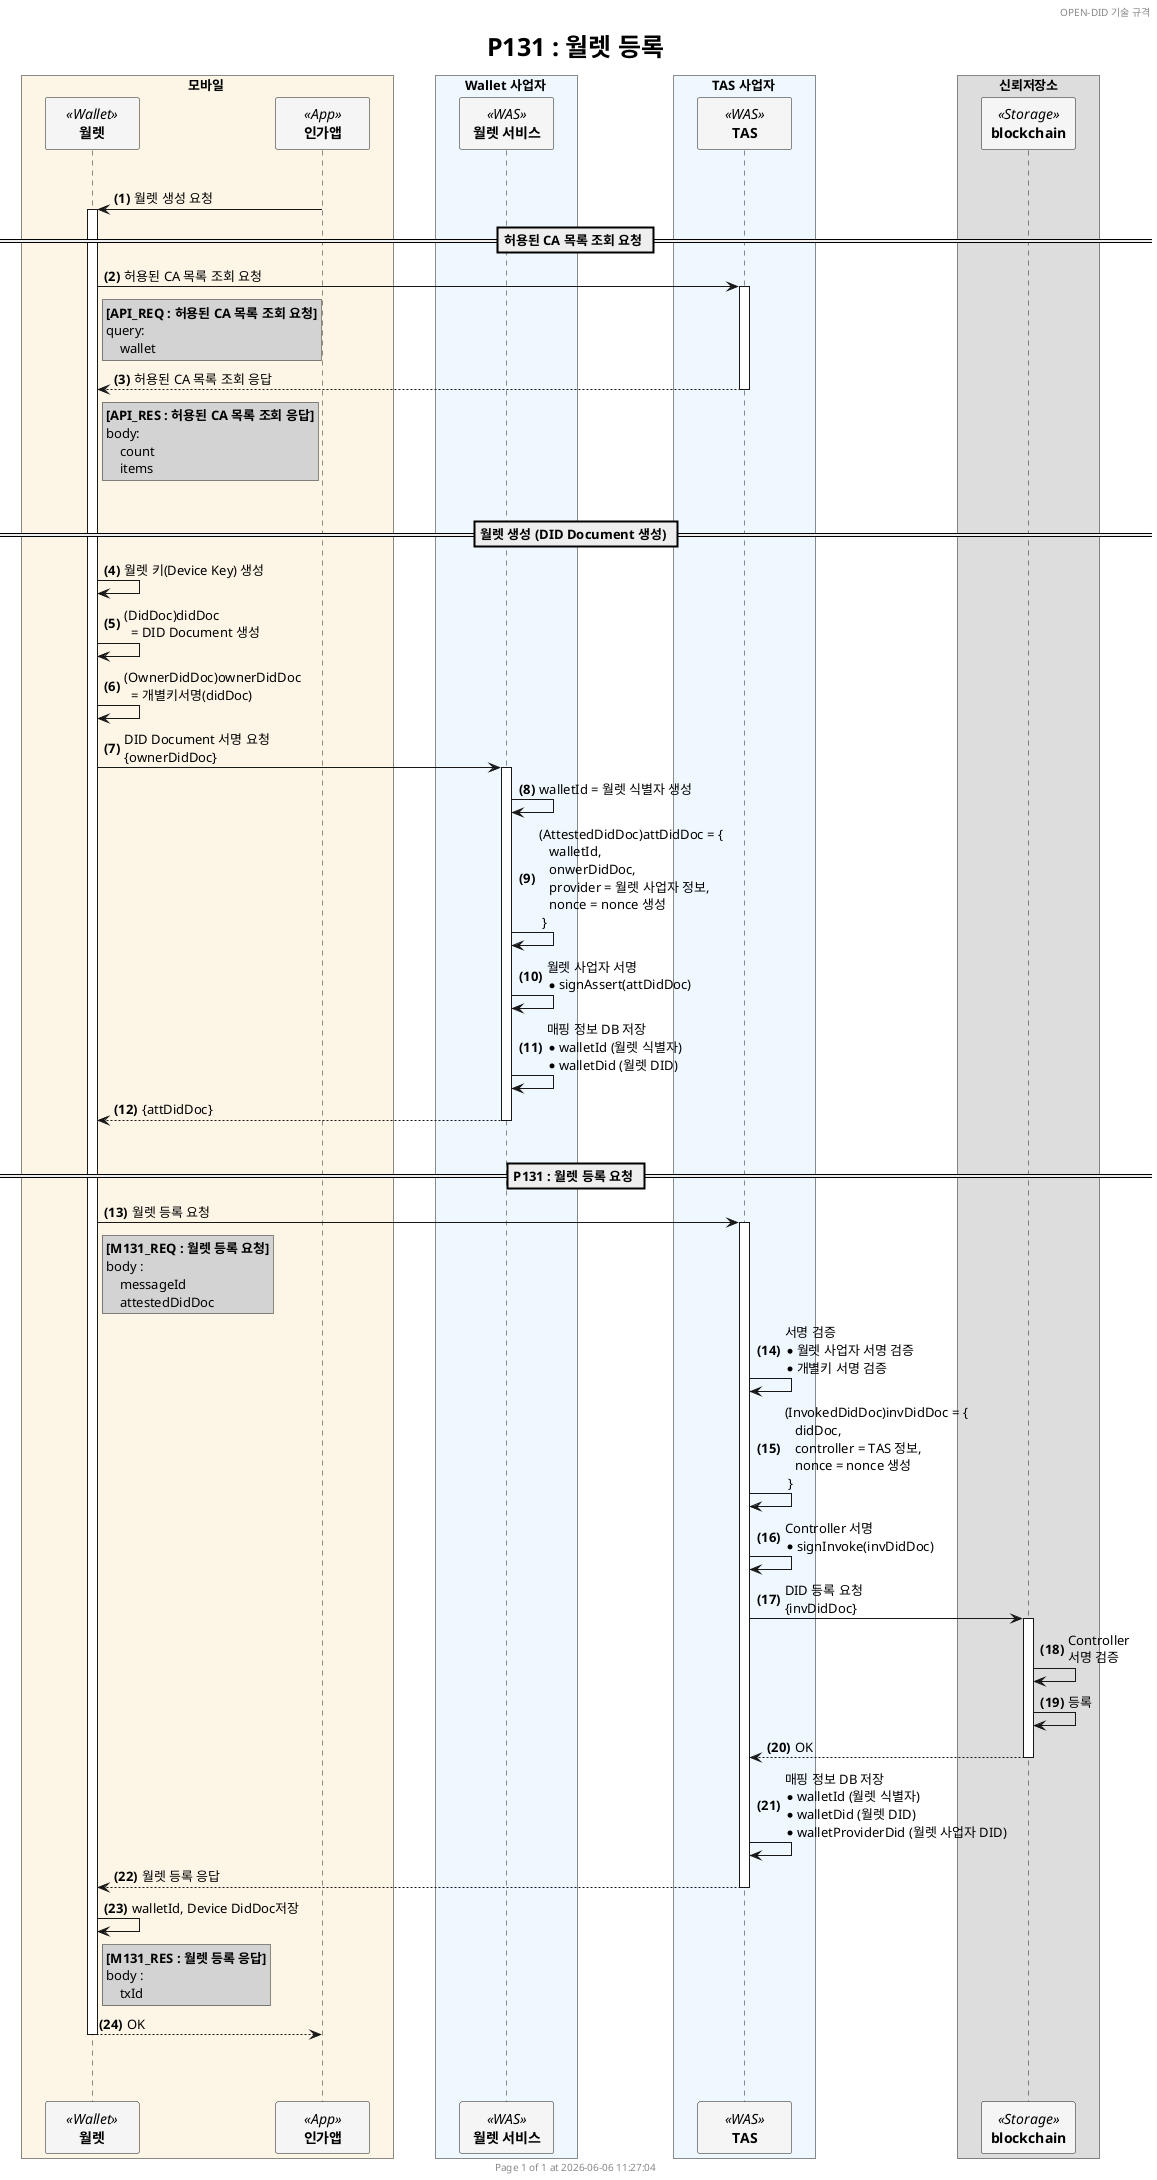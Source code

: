 
@startuml P131_register_wallet_ko

'- - - - - - - - - - - - - - - - - - - - - - - - - - - - - - - - - - - - - - - - - - - - - - - - - - - - - - - - - - -
' 설정
'- - - - - - - - - - - - - - - - - - - - - - - - - - - - - - - - - - - - - - - - - - - - - - - - - - - - - - - - - - -
'=== Header and Footer ===
header OPEN-DID 기술 규격
footer
  	Page %page% of %lastpage% at %date("yyyy-MM-dd hh:mm:ss")
end footer

'=== 제목 ===
title
	<size:25>P131 : 월렛 등록</size>
end title

'=== 옵션 ===
autonumber "<b>(#)</b>"

'=== Panticipants ===
skinparam ParticipantPadding 20
skinparam BoxPadding 20
skinparam MaxMessageSize 500
skinparam MinClassWidth 80

box 모바일 #OldLace    
    participant "**월렛**" as WALLET <<Wallet>> #WhiteSmoke 
    participant "**인가앱**" as CA <<App>> #WhiteSmoke 
end box

box Wallet 사업자 #AliceBlue
    participant "**월렛 서비스**" as WP <<WAS>> #WhiteSmoke
end box

box TAS 사업자 #AliceBlue
    participant "**TAS**" as TAS <<WAS>> #WhiteSmoke
end box

box 신뢰저장소
    participant "**blockchain**" as BC <<Storage>> #WhiteSmoke
end box 

'- - - - - - - - - - - - - - - - - - - - - - - - - - - - - - - - - - - - - - - - - - - - - - - - - - - - - - - - - - -
' 상수
'- - - - - - - - - - - - - - - - - - - - - - - - - - - - - - - - - - - - - - - - - - - - - - - - - - - - - - - - - - -

!$refdoc = "별도 문서 참조"
!$doc = "데이터명세 문서 참조"


'- - - - - - - - - - - - - - - - - - - - - - - - - - - - - - - - - - - - - - - - - - - - - - - - - - - - - - - - - - -
' 내용
'- - - - - - - - - - - - - - - - - - - - - - - - - - - - - - - - - - - - - - - - - - - - - - - - - - - - - - - - - - -
|||

CA -> WALLET++: 월렛 생성 요청

== 허용된 CA 목록 조회 요청 ==
WALLET -> TAS++: 허용된 CA 목록 조회 요청
rnote right of WALLET #LightGray        
    **[API_REQ : 허용된 CA 목록 조회 요청]**
    query:
        wallet
end note

return 허용된 CA 목록 조회 응답
rnote right of WALLET #LightGray        
    **[API_RES : 허용된 CA 목록 조회 응답]**
    body:
        count
        items
end note

|||
== 월렛 생성 (DID Document 생성) ==
WALLET -> WALLET: 월렛 키(Device Key) 생성

WALLET -> WALLET: (DidDoc)didDoc \
               \n  = DID Document 생성
WALLET -> WALLET: (OwnerDidDoc)ownerDidDoc\
               \n  = 개별키서명(didDoc)

WALLET -> WP ++: DID Document 서명 요청\n{ownerDidDoc}
    WP -> WP: walletId = 월렛 식별자 생성
    WP -> WP: (AttestedDidDoc)attDidDoc = {\
        \n   walletId,\
        \n   onwerDidDoc,\
        \n   provider = 월렛 사업자 정보,\
        \n   nonce = nonce 생성\
        \n }
    WP -> WP: 월렛 사업자 서명\
        \n* signAssert(attDidDoc)
    WP -> WP: 매핑 정보 DB 저장\
        \n* walletId (월렛 식별자)\
        \n* walletDid (월렛 DID)
return {attDidDoc}


|||
== P131 : 월렛 등록 요청 ==

WALLET -> TAS++: 월렛 등록 요청
rnote right of WALLET #LightGray        
    **[M131_REQ : 월렛 등록 요청]**
    body : 
        messageId
        attestedDidDoc
end note

    TAS -> TAS: 서명 검증\
                \n* 월렛 사업자 서명 검증\
                \n* 개별키 서명 검증
            
    TAS -> TAS: (InvokedDidDoc)invDidDoc = {\
        \n   didDoc,\
        \n   controller = TAS 정보,\
        \n   nonce = nonce 생성\
        \n }

    TAS -> TAS: Controller 서명\
        \n* signInvoke(invDidDoc)

    TAS -> BC ++: DID 등록 요청\n{invDidDoc}
        BC -> BC: Controller\n서명 검증
        BC -> BC: 등록
    return OK

    TAS -> TAS: 매핑 정보 DB 저장\
        \n* walletId (월렛 식별자)\
        \n* walletDid (월렛 DID)\
        \n* walletProviderDid (월렛 사업자 DID)

return 월렛 등록 응답

WALLET -> WALLET : walletId, Device DidDoc저장 

rnote right of WALLET #LightGray        
    **[M131_RES : 월렛 등록 응답]**
    body : 
        txId
end note

WALLET --> CA--: OK

|||
|||
@enduml

